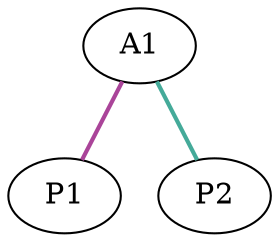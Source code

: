 graph {
	graph [rankdir=BT]
	A1
	P1
	P1 -- A1 [color="#AA4499" style=bold]
	P2
	P2 -- A1 [color="#44AA99" style=bold]
}

